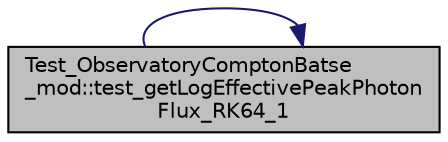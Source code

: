 digraph "Test_ObservatoryComptonBatse_mod::test_getLogEffectivePeakPhotonFlux_RK64_1"
{
 // LATEX_PDF_SIZE
  edge [fontname="Helvetica",fontsize="10",labelfontname="Helvetica",labelfontsize="10"];
  node [fontname="Helvetica",fontsize="10",shape=record];
  rankdir="LR";
  Node1 [label="Test_ObservatoryComptonBatse\l_mod::test_getLogEffectivePeakPhoton\lFlux_RK64_1",height=0.2,width=0.4,color="black", fillcolor="grey75", style="filled", fontcolor="black",tooltip=" "];
  Node1 -> Node1 [color="midnightblue",fontsize="10",style="solid"];
}
